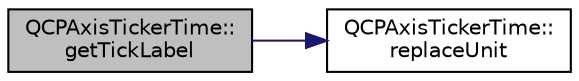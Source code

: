 digraph "QCPAxisTickerTime::getTickLabel"
{
 // LATEX_PDF_SIZE
  edge [fontname="Helvetica",fontsize="10",labelfontname="Helvetica",labelfontsize="10"];
  node [fontname="Helvetica",fontsize="10",shape=record];
  rankdir="LR";
  Node1 [label="QCPAxisTickerTime::\lgetTickLabel",height=0.2,width=0.4,color="black", fillcolor="grey75", style="filled", fontcolor="black",tooltip=" "];
  Node1 -> Node2 [color="midnightblue",fontsize="10",style="solid",fontname="Helvetica"];
  Node2 [label="QCPAxisTickerTime::\lreplaceUnit",height=0.2,width=0.4,color="black", fillcolor="white", style="filled",URL="$classQCPAxisTickerTime.html#a03b6c980be36f2672e3fc31d109a28a0",tooltip=" "];
}
